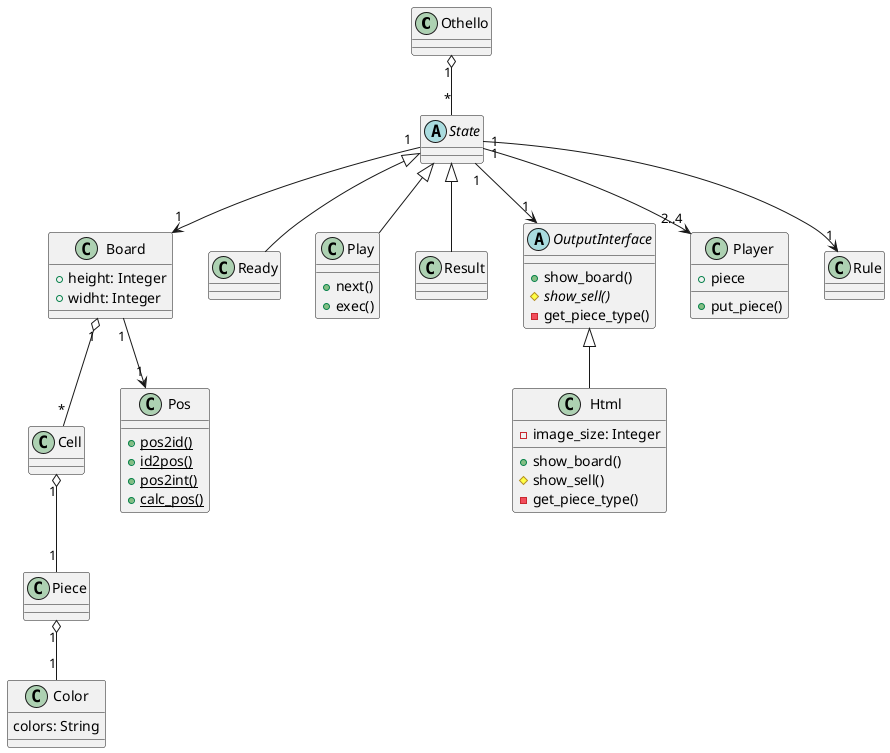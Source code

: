 @startuml{othello.png}

class Othello {
}

abstract State {
}

class Board {
  +height: Integer
  +widht: Integer
}

class Cell {
}

class Piece {
}
class Color {
  colors: String
}

class Pos {
  +{static} pos2id()
  +{static} id2pos()
  +{static} pos2int()
  +{static} calc_pos()
}

class Ready {
}

class Play {
  +next()
  +exec()
}

class Result {
}

abstract OutputInterface {
  +show_board()
  #{abstract} show_sell()
  -get_piece_type()
}

class Html {
  -image_size: Integer

  +show_board()
  #show_sell()
  -get_piece_type()
}
class Player {
  +piece
  +put_piece()
}

Othello "1" o-- "*" State

State <|-- Ready
State <|-- Play
State <|-- Result
State "1" --> "1" OutputInterface
State "1" --> "1" Board
State "1" --> "2..4" Player
State "1" --> "1" Rule

Board "1" --> "1" Pos
Board "1" o-- "*" Cell

Cell "1" o-- "1" Piece
Piece "1" o-- "1" Color

OutputInterface <|-- Html

@enduml
